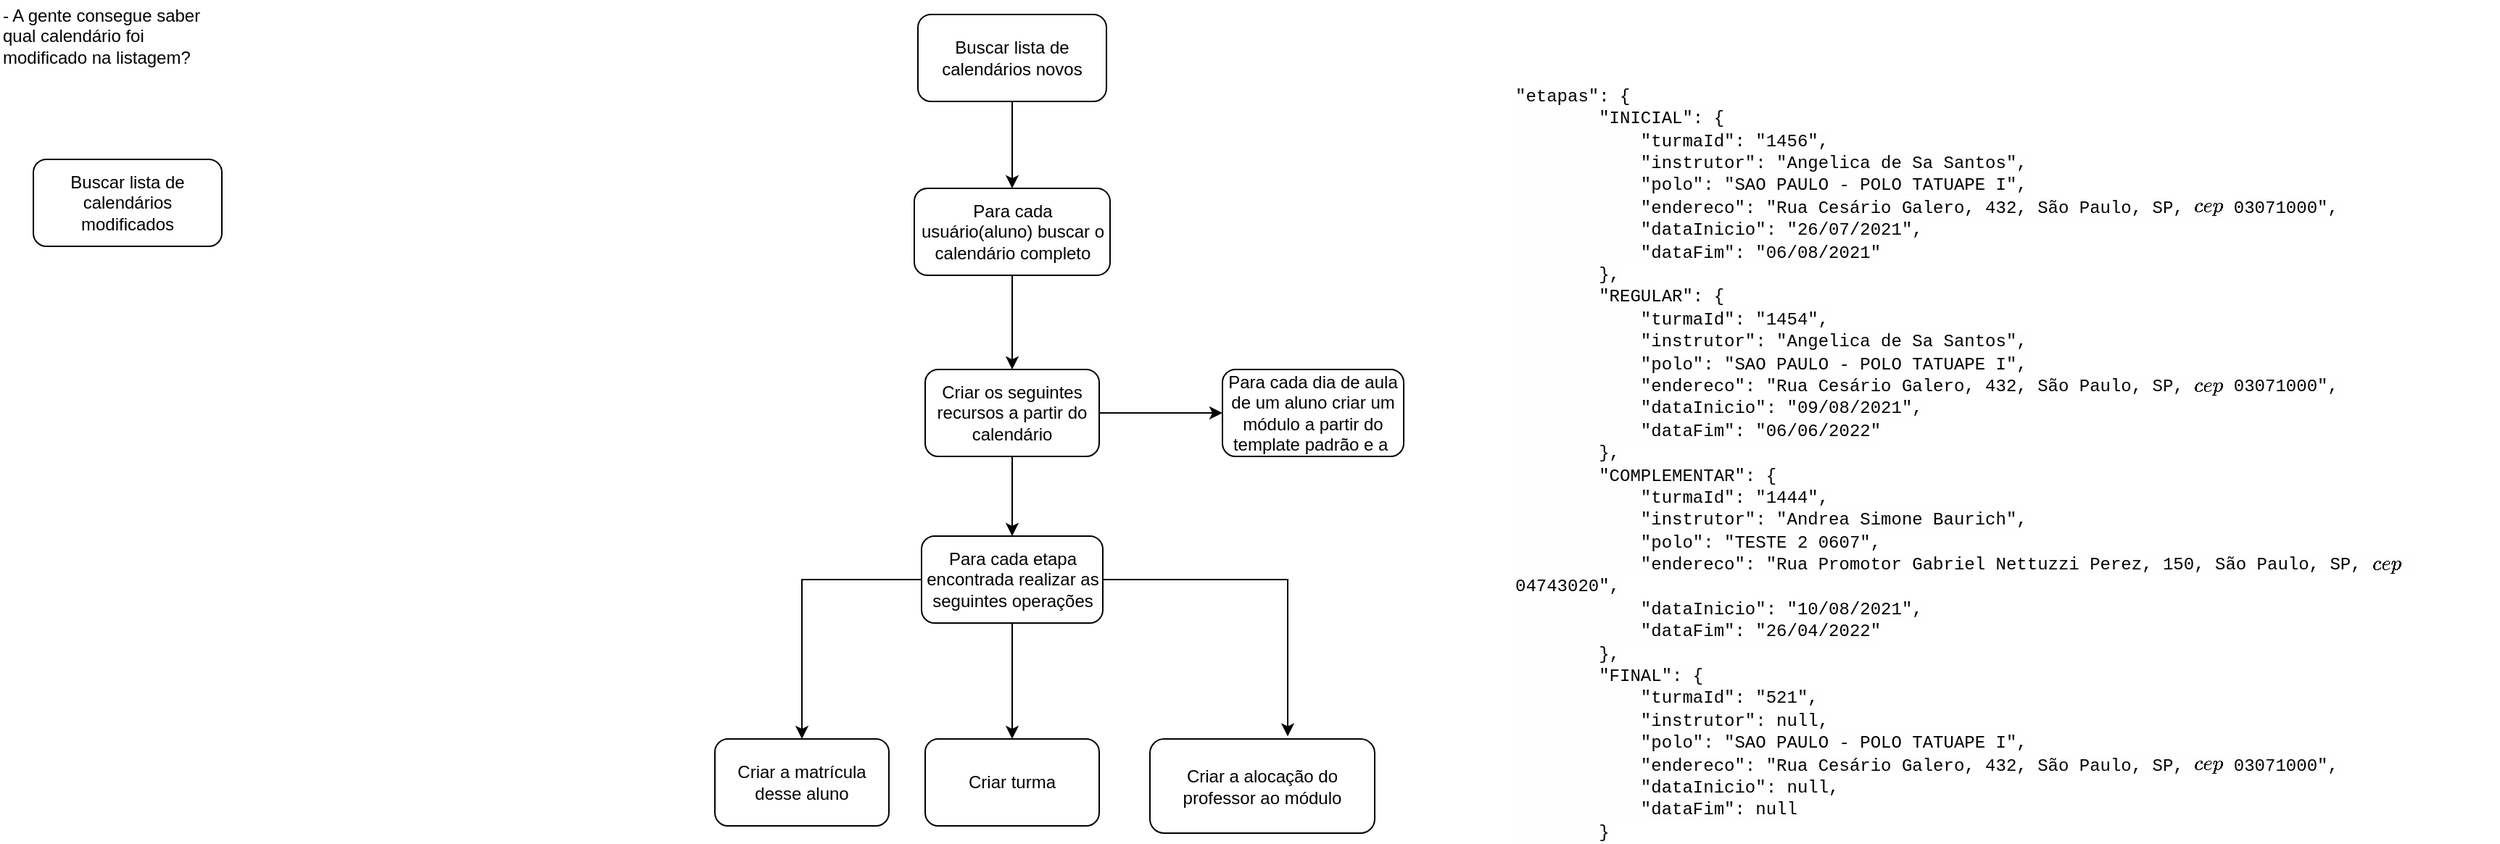 <mxfile version="26.0.16">
  <diagram id="C5RBs43oDa-KdzZeNtuy" name="Page-1">
    <mxGraphModel dx="2140" dy="695" grid="1" gridSize="10" guides="1" tooltips="1" connect="1" arrows="1" fold="1" page="1" pageScale="1" pageWidth="827" pageHeight="1169" math="0" shadow="0">
      <root>
        <mxCell id="WIyWlLk6GJQsqaUBKTNV-0" />
        <mxCell id="WIyWlLk6GJQsqaUBKTNV-1" parent="WIyWlLk6GJQsqaUBKTNV-0" />
        <mxCell id="fZgnt0yr8DJA_-cti_pc-10" value="" style="edgeStyle=orthogonalEdgeStyle;rounded=0;orthogonalLoop=1;jettySize=auto;html=1;" edge="1" parent="WIyWlLk6GJQsqaUBKTNV-1" source="WIyWlLk6GJQsqaUBKTNV-3" target="WIyWlLk6GJQsqaUBKTNV-7">
          <mxGeometry relative="1" as="geometry" />
        </mxCell>
        <mxCell id="WIyWlLk6GJQsqaUBKTNV-3" value="Buscar lista de calendários novos" style="rounded=1;whiteSpace=wrap;html=1;fontSize=12;glass=0;strokeWidth=1;shadow=0;" parent="WIyWlLk6GJQsqaUBKTNV-1" vertex="1">
          <mxGeometry x="160" y="70" width="130" height="60" as="geometry" />
        </mxCell>
        <mxCell id="fZgnt0yr8DJA_-cti_pc-1" value="" style="edgeStyle=orthogonalEdgeStyle;rounded=0;orthogonalLoop=1;jettySize=auto;html=1;" edge="1" parent="WIyWlLk6GJQsqaUBKTNV-1" source="WIyWlLk6GJQsqaUBKTNV-7" target="fZgnt0yr8DJA_-cti_pc-0">
          <mxGeometry relative="1" as="geometry" />
        </mxCell>
        <mxCell id="WIyWlLk6GJQsqaUBKTNV-7" value="Para cada usuário(aluno) buscar o calendário completo" style="rounded=1;whiteSpace=wrap;html=1;fontSize=12;glass=0;strokeWidth=1;shadow=0;" parent="WIyWlLk6GJQsqaUBKTNV-1" vertex="1">
          <mxGeometry x="157.5" y="190" width="135" height="60" as="geometry" />
        </mxCell>
        <mxCell id="fZgnt0yr8DJA_-cti_pc-3" value="" style="edgeStyle=orthogonalEdgeStyle;rounded=0;orthogonalLoop=1;jettySize=auto;html=1;" edge="1" parent="WIyWlLk6GJQsqaUBKTNV-1" source="fZgnt0yr8DJA_-cti_pc-0" target="fZgnt0yr8DJA_-cti_pc-2">
          <mxGeometry relative="1" as="geometry" />
        </mxCell>
        <mxCell id="fZgnt0yr8DJA_-cti_pc-13" style="edgeStyle=orthogonalEdgeStyle;rounded=0;orthogonalLoop=1;jettySize=auto;html=1;entryX=0;entryY=0.5;entryDx=0;entryDy=0;" edge="1" parent="WIyWlLk6GJQsqaUBKTNV-1" source="fZgnt0yr8DJA_-cti_pc-0" target="fZgnt0yr8DJA_-cti_pc-5">
          <mxGeometry relative="1" as="geometry">
            <mxPoint x="440" y="270" as="targetPoint" />
          </mxGeometry>
        </mxCell>
        <mxCell id="fZgnt0yr8DJA_-cti_pc-0" value="Criar os seguintes recursos a partir do calendário" style="whiteSpace=wrap;html=1;rounded=1;glass=0;strokeWidth=1;shadow=0;" vertex="1" parent="WIyWlLk6GJQsqaUBKTNV-1">
          <mxGeometry x="165" y="315" width="120" height="60" as="geometry" />
        </mxCell>
        <mxCell id="fZgnt0yr8DJA_-cti_pc-15" value="" style="edgeStyle=orthogonalEdgeStyle;rounded=0;orthogonalLoop=1;jettySize=auto;html=1;" edge="1" parent="WIyWlLk6GJQsqaUBKTNV-1" source="fZgnt0yr8DJA_-cti_pc-2" target="fZgnt0yr8DJA_-cti_pc-14">
          <mxGeometry relative="1" as="geometry" />
        </mxCell>
        <mxCell id="fZgnt0yr8DJA_-cti_pc-16" style="edgeStyle=orthogonalEdgeStyle;rounded=0;orthogonalLoop=1;jettySize=auto;html=1;entryX=0.5;entryY=0;entryDx=0;entryDy=0;" edge="1" parent="WIyWlLk6GJQsqaUBKTNV-1" source="fZgnt0yr8DJA_-cti_pc-2" target="fZgnt0yr8DJA_-cti_pc-6">
          <mxGeometry relative="1" as="geometry" />
        </mxCell>
        <mxCell id="fZgnt0yr8DJA_-cti_pc-2" value="Para cada etapa encontrada realizar as seguintes operações" style="rounded=1;whiteSpace=wrap;html=1;glass=0;strokeWidth=1;shadow=0;" vertex="1" parent="WIyWlLk6GJQsqaUBKTNV-1">
          <mxGeometry x="162.5" y="430" width="125" height="60" as="geometry" />
        </mxCell>
        <mxCell id="fZgnt0yr8DJA_-cti_pc-4" value="&lt;div style=&quot;&quot;&gt;&lt;span style=&quot;font-family: Monaco, Menlo, Consolas, &amp;quot;Courier New&amp;quot;, monospace; font-variant-ligatures: none; white-space-collapse: preserve; background-color: rgba(232, 232, 232, 0.04);&quot;&gt;&lt;font style=&quot;color: rgb(0, 0, 0);&quot;&gt;&quot;etapas&quot;: {&lt;br&gt;        &quot;INICIAL&quot;: {&lt;br&gt;            &quot;turmaId&quot;: &quot;1456&quot;,&lt;br&gt;            &quot;instrutor&quot;: &quot;Angelica de Sa Santos&quot;,&lt;br&gt;            &quot;polo&quot;: &quot;SAO PAULO - POLO TATUAPE I&quot;,&lt;br&gt;            &quot;endereco&quot;: &quot;Rua Cesário Galero, 432, São Paulo, SP, `cep` 03071000&quot;,&lt;br&gt;            &quot;dataInicio&quot;: &quot;26/07/2021&quot;,&lt;br&gt;            &quot;dataFim&quot;: &quot;06/08/2021&quot;&lt;br&gt;        },&lt;br&gt;        &quot;REGULAR&quot;: {&lt;br&gt;            &quot;turmaId&quot;: &quot;1454&quot;,&lt;br&gt;            &quot;instrutor&quot;: &quot;Angelica de Sa Santos&quot;,&lt;br&gt;            &quot;polo&quot;: &quot;SAO PAULO - POLO TATUAPE I&quot;,&lt;br&gt;            &quot;endereco&quot;: &quot;Rua Cesário Galero, 432, São Paulo, SP, `cep` 03071000&quot;,&lt;br&gt;            &quot;dataInicio&quot;: &quot;09/08/2021&quot;,&lt;br&gt;            &quot;dataFim&quot;: &quot;06/06/2022&quot;&lt;br&gt;        },&lt;br&gt;        &quot;COMPLEMENTAR&quot;: {&lt;br&gt;            &quot;turmaId&quot;: &quot;1444&quot;,&lt;br&gt;            &quot;instrutor&quot;: &quot;Andrea Simone Baurich&quot;,&lt;br&gt;            &quot;polo&quot;: &quot;TESTE 2 0607&quot;,&lt;br&gt;            &quot;endereco&quot;: &quot;Rua Promotor Gabriel Nettuzzi Perez, 150, São Paulo, SP, `cep` 04743020&quot;,&lt;br&gt;            &quot;dataInicio&quot;: &quot;10/08/2021&quot;,&lt;br&gt;            &quot;dataFim&quot;: &quot;26/04/2022&quot;&lt;br&gt;        },&lt;br&gt;        &quot;FINAL&quot;: {&lt;br&gt;            &quot;turmaId&quot;: &quot;521&quot;,&lt;br&gt;            &quot;instrutor&quot;: null,&lt;br&gt;            &quot;polo&quot;: &quot;SAO PAULO - POLO TATUAPE I&quot;,&lt;br&gt;            &quot;endereco&quot;: &quot;Rua Cesário Galero, 432, São Paulo, SP, `cep` 03071000&quot;,&lt;br&gt;            &quot;dataInicio&quot;: null,&lt;br&gt;            &quot;dataFim&quot;: null&lt;br&gt;        }&lt;/font&gt;&lt;/span&gt;&lt;/div&gt;" style="text;html=1;align=left;verticalAlign=middle;whiteSpace=wrap;rounded=0;" vertex="1" parent="WIyWlLk6GJQsqaUBKTNV-1">
          <mxGeometry x="570" y="150" width="680" height="460" as="geometry" />
        </mxCell>
        <mxCell id="fZgnt0yr8DJA_-cti_pc-5" value="Para cada dia de aula de um aluno criar um módulo a partir do template padrão e a&amp;nbsp;" style="rounded=1;whiteSpace=wrap;html=1;glass=0;strokeWidth=1;shadow=0;" vertex="1" parent="WIyWlLk6GJQsqaUBKTNV-1">
          <mxGeometry x="370" y="315" width="125" height="60" as="geometry" />
        </mxCell>
        <mxCell id="fZgnt0yr8DJA_-cti_pc-6" value="Criar a matrícula desse aluno" style="whiteSpace=wrap;html=1;rounded=1;glass=0;strokeWidth=1;shadow=0;" vertex="1" parent="WIyWlLk6GJQsqaUBKTNV-1">
          <mxGeometry x="20" y="570" width="120" height="60" as="geometry" />
        </mxCell>
        <mxCell id="fZgnt0yr8DJA_-cti_pc-8" value="Buscar lista de calendários modificados" style="rounded=1;whiteSpace=wrap;html=1;fontSize=12;glass=0;strokeWidth=1;shadow=0;" vertex="1" parent="WIyWlLk6GJQsqaUBKTNV-1">
          <mxGeometry x="-450" y="170" width="130" height="60" as="geometry" />
        </mxCell>
        <mxCell id="fZgnt0yr8DJA_-cti_pc-9" value="- A gente consegue saber qual calendário foi modificado na listagem?" style="text;html=1;align=left;verticalAlign=middle;whiteSpace=wrap;rounded=0;" vertex="1" parent="WIyWlLk6GJQsqaUBKTNV-1">
          <mxGeometry x="-473" y="60" width="153" height="50" as="geometry" />
        </mxCell>
        <mxCell id="fZgnt0yr8DJA_-cti_pc-11" value="Criar a alocação do professor ao módulo" style="whiteSpace=wrap;html=1;rounded=1;glass=0;strokeWidth=1;shadow=0;" vertex="1" parent="WIyWlLk6GJQsqaUBKTNV-1">
          <mxGeometry x="320" y="570" width="155" height="65" as="geometry" />
        </mxCell>
        <mxCell id="fZgnt0yr8DJA_-cti_pc-14" value="Criar turma" style="whiteSpace=wrap;html=1;rounded=1;glass=0;strokeWidth=1;shadow=0;" vertex="1" parent="WIyWlLk6GJQsqaUBKTNV-1">
          <mxGeometry x="165" y="570" width="120" height="60" as="geometry" />
        </mxCell>
        <mxCell id="fZgnt0yr8DJA_-cti_pc-17" style="edgeStyle=orthogonalEdgeStyle;rounded=0;orthogonalLoop=1;jettySize=auto;html=1;entryX=0.613;entryY=-0.027;entryDx=0;entryDy=0;entryPerimeter=0;" edge="1" parent="WIyWlLk6GJQsqaUBKTNV-1" source="fZgnt0yr8DJA_-cti_pc-2" target="fZgnt0yr8DJA_-cti_pc-11">
          <mxGeometry relative="1" as="geometry" />
        </mxCell>
      </root>
    </mxGraphModel>
  </diagram>
</mxfile>
